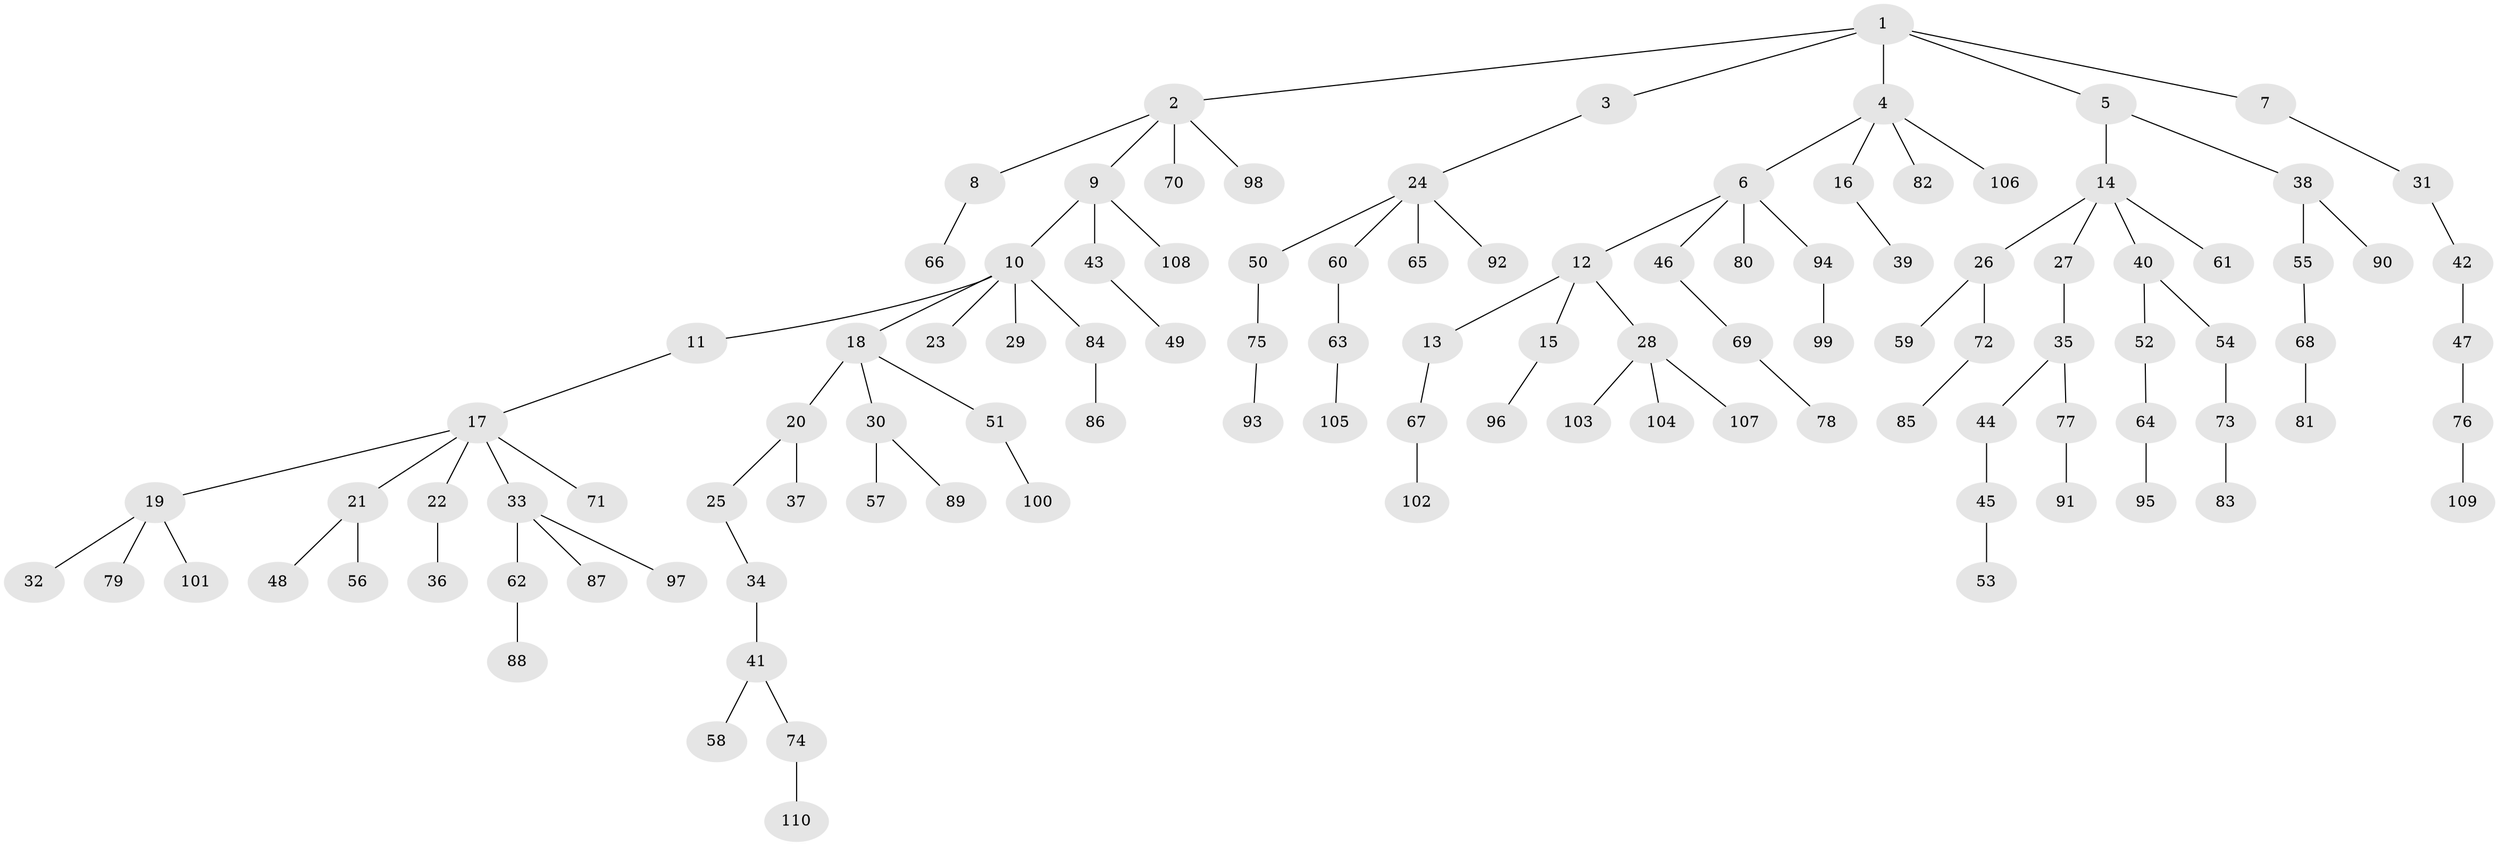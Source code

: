 // coarse degree distribution, {5: 0.05194805194805195, 4: 0.03896103896103896, 6: 0.025974025974025976, 2: 0.23376623376623376, 1: 0.5714285714285714, 8: 0.025974025974025976, 3: 0.05194805194805195}
// Generated by graph-tools (version 1.1) at 2025/24/03/03/25 07:24:09]
// undirected, 110 vertices, 109 edges
graph export_dot {
graph [start="1"]
  node [color=gray90,style=filled];
  1;
  2;
  3;
  4;
  5;
  6;
  7;
  8;
  9;
  10;
  11;
  12;
  13;
  14;
  15;
  16;
  17;
  18;
  19;
  20;
  21;
  22;
  23;
  24;
  25;
  26;
  27;
  28;
  29;
  30;
  31;
  32;
  33;
  34;
  35;
  36;
  37;
  38;
  39;
  40;
  41;
  42;
  43;
  44;
  45;
  46;
  47;
  48;
  49;
  50;
  51;
  52;
  53;
  54;
  55;
  56;
  57;
  58;
  59;
  60;
  61;
  62;
  63;
  64;
  65;
  66;
  67;
  68;
  69;
  70;
  71;
  72;
  73;
  74;
  75;
  76;
  77;
  78;
  79;
  80;
  81;
  82;
  83;
  84;
  85;
  86;
  87;
  88;
  89;
  90;
  91;
  92;
  93;
  94;
  95;
  96;
  97;
  98;
  99;
  100;
  101;
  102;
  103;
  104;
  105;
  106;
  107;
  108;
  109;
  110;
  1 -- 2;
  1 -- 3;
  1 -- 4;
  1 -- 5;
  1 -- 7;
  2 -- 8;
  2 -- 9;
  2 -- 70;
  2 -- 98;
  3 -- 24;
  4 -- 6;
  4 -- 16;
  4 -- 82;
  4 -- 106;
  5 -- 14;
  5 -- 38;
  6 -- 12;
  6 -- 46;
  6 -- 80;
  6 -- 94;
  7 -- 31;
  8 -- 66;
  9 -- 10;
  9 -- 43;
  9 -- 108;
  10 -- 11;
  10 -- 18;
  10 -- 23;
  10 -- 29;
  10 -- 84;
  11 -- 17;
  12 -- 13;
  12 -- 15;
  12 -- 28;
  13 -- 67;
  14 -- 26;
  14 -- 27;
  14 -- 40;
  14 -- 61;
  15 -- 96;
  16 -- 39;
  17 -- 19;
  17 -- 21;
  17 -- 22;
  17 -- 33;
  17 -- 71;
  18 -- 20;
  18 -- 30;
  18 -- 51;
  19 -- 32;
  19 -- 79;
  19 -- 101;
  20 -- 25;
  20 -- 37;
  21 -- 48;
  21 -- 56;
  22 -- 36;
  24 -- 50;
  24 -- 60;
  24 -- 65;
  24 -- 92;
  25 -- 34;
  26 -- 59;
  26 -- 72;
  27 -- 35;
  28 -- 103;
  28 -- 104;
  28 -- 107;
  30 -- 57;
  30 -- 89;
  31 -- 42;
  33 -- 62;
  33 -- 87;
  33 -- 97;
  34 -- 41;
  35 -- 44;
  35 -- 77;
  38 -- 55;
  38 -- 90;
  40 -- 52;
  40 -- 54;
  41 -- 58;
  41 -- 74;
  42 -- 47;
  43 -- 49;
  44 -- 45;
  45 -- 53;
  46 -- 69;
  47 -- 76;
  50 -- 75;
  51 -- 100;
  52 -- 64;
  54 -- 73;
  55 -- 68;
  60 -- 63;
  62 -- 88;
  63 -- 105;
  64 -- 95;
  67 -- 102;
  68 -- 81;
  69 -- 78;
  72 -- 85;
  73 -- 83;
  74 -- 110;
  75 -- 93;
  76 -- 109;
  77 -- 91;
  84 -- 86;
  94 -- 99;
}
